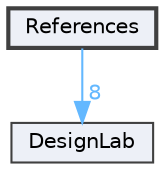 digraph "References"
{
 // LATEX_PDF_SIZE
  bgcolor="transparent";
  edge [fontname=Helvetica,fontsize=10,labelfontname=Helvetica,labelfontsize=10];
  node [fontname=Helvetica,fontsize=10,shape=box,height=0.2,width=0.4];
  compound=true
  dir_465c8a410b787ccece2cc89dfe6b85b1 [label="References", fillcolor="#edf0f7", color="grey25", style="filled,bold", URL="dir_465c8a410b787ccece2cc89dfe6b85b1.html",tooltip=""];
  dir_1e53131e08597babefb58bbbf2c6daa5 [label="DesignLab", fillcolor="#edf0f7", color="grey25", style="filled", URL="dir_1e53131e08597babefb58bbbf2c6daa5.html",tooltip=""];
  dir_465c8a410b787ccece2cc89dfe6b85b1->dir_1e53131e08597babefb58bbbf2c6daa5 [headlabel="8", labeldistance=1.5 headhref="dir_000016_000004.html" color="steelblue1" fontcolor="steelblue1"];
}
